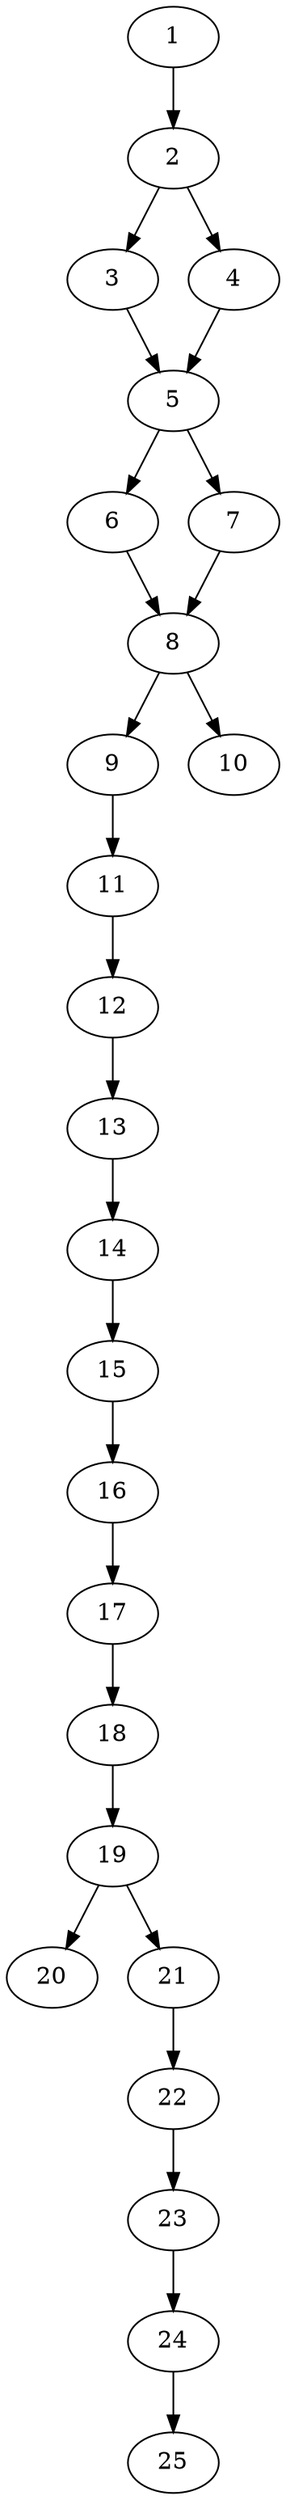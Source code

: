 // DAG automatically generated by daggen at Thu Oct  3 14:00:40 2019
// ./daggen --dot -n 25 --ccr 0.5 --fat 0.3 --regular 0.5 --density 0.7 --mindata 5242880 --maxdata 52428800 
digraph G {
  1 [size="28270592", alpha="0.09", expect_size="14135296"] 
  1 -> 2 [size ="14135296"]
  2 [size="70805504", alpha="0.05", expect_size="35402752"] 
  2 -> 3 [size ="35402752"]
  2 -> 4 [size ="35402752"]
  3 [size="85188608", alpha="0.15", expect_size="42594304"] 
  3 -> 5 [size ="42594304"]
  4 [size="43747328", alpha="0.18", expect_size="21873664"] 
  4 -> 5 [size ="21873664"]
  5 [size="24565760", alpha="0.14", expect_size="12282880"] 
  5 -> 6 [size ="12282880"]
  5 -> 7 [size ="12282880"]
  6 [size="48449536", alpha="0.19", expect_size="24224768"] 
  6 -> 8 [size ="24224768"]
  7 [size="70944768", alpha="0.03", expect_size="35472384"] 
  7 -> 8 [size ="35472384"]
  8 [size="85053440", alpha="0.11", expect_size="42526720"] 
  8 -> 9 [size ="42526720"]
  8 -> 10 [size ="42526720"]
  9 [size="25563136", alpha="0.06", expect_size="12781568"] 
  9 -> 11 [size ="12781568"]
  10 [size="43157504", alpha="0.13", expect_size="21578752"] 
  11 [size="23506944", alpha="0.12", expect_size="11753472"] 
  11 -> 12 [size ="11753472"]
  12 [size="67227648", alpha="0.02", expect_size="33613824"] 
  12 -> 13 [size ="33613824"]
  13 [size="89470976", alpha="0.02", expect_size="44735488"] 
  13 -> 14 [size ="44735488"]
  14 [size="66840576", alpha="0.04", expect_size="33420288"] 
  14 -> 15 [size ="33420288"]
  15 [size="59283456", alpha="0.06", expect_size="29641728"] 
  15 -> 16 [size ="29641728"]
  16 [size="29130752", alpha="0.05", expect_size="14565376"] 
  16 -> 17 [size ="14565376"]
  17 [size="23844864", alpha="0.04", expect_size="11922432"] 
  17 -> 18 [size ="11922432"]
  18 [size="38084608", alpha="0.03", expect_size="19042304"] 
  18 -> 19 [size ="19042304"]
  19 [size="90859520", alpha="0.03", expect_size="45429760"] 
  19 -> 20 [size ="45429760"]
  19 -> 21 [size ="45429760"]
  20 [size="22634496", alpha="0.05", expect_size="11317248"] 
  21 [size="84187136", alpha="0.10", expect_size="42093568"] 
  21 -> 22 [size ="42093568"]
  22 [size="47706112", alpha="0.09", expect_size="23853056"] 
  22 -> 23 [size ="23853056"]
  23 [size="55658496", alpha="0.03", expect_size="27829248"] 
  23 -> 24 [size ="27829248"]
  24 [size="63799296", alpha="0.04", expect_size="31899648"] 
  24 -> 25 [size ="31899648"]
  25 [size="80644096", alpha="0.08", expect_size="40322048"] 
}

